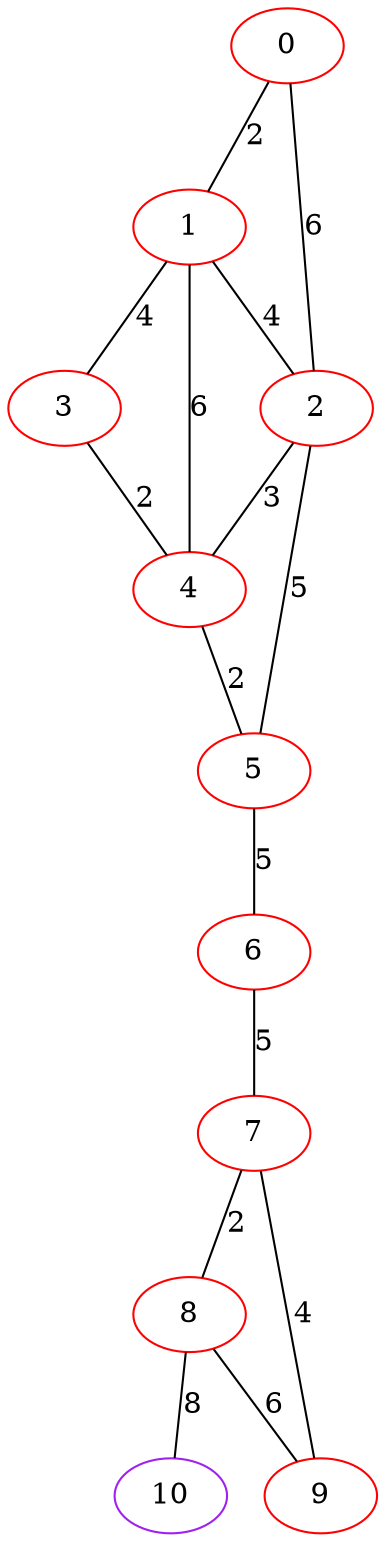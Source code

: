 graph "" {
0 [color=red, weight=1];
1 [color=red, weight=1];
2 [color=red, weight=1];
3 [color=red, weight=1];
4 [color=red, weight=1];
5 [color=red, weight=1];
6 [color=red, weight=1];
7 [color=red, weight=1];
8 [color=red, weight=1];
9 [color=red, weight=1];
10 [color=purple, weight=4];
0 -- 1  [key=0, label=2];
0 -- 2  [key=0, label=6];
1 -- 2  [key=0, label=4];
1 -- 3  [key=0, label=4];
1 -- 4  [key=0, label=6];
2 -- 4  [key=0, label=3];
2 -- 5  [key=0, label=5];
3 -- 4  [key=0, label=2];
4 -- 5  [key=0, label=2];
5 -- 6  [key=0, label=5];
6 -- 7  [key=0, label=5];
7 -- 8  [key=0, label=2];
7 -- 9  [key=0, label=4];
8 -- 9  [key=0, label=6];
8 -- 10  [key=0, label=8];
}
